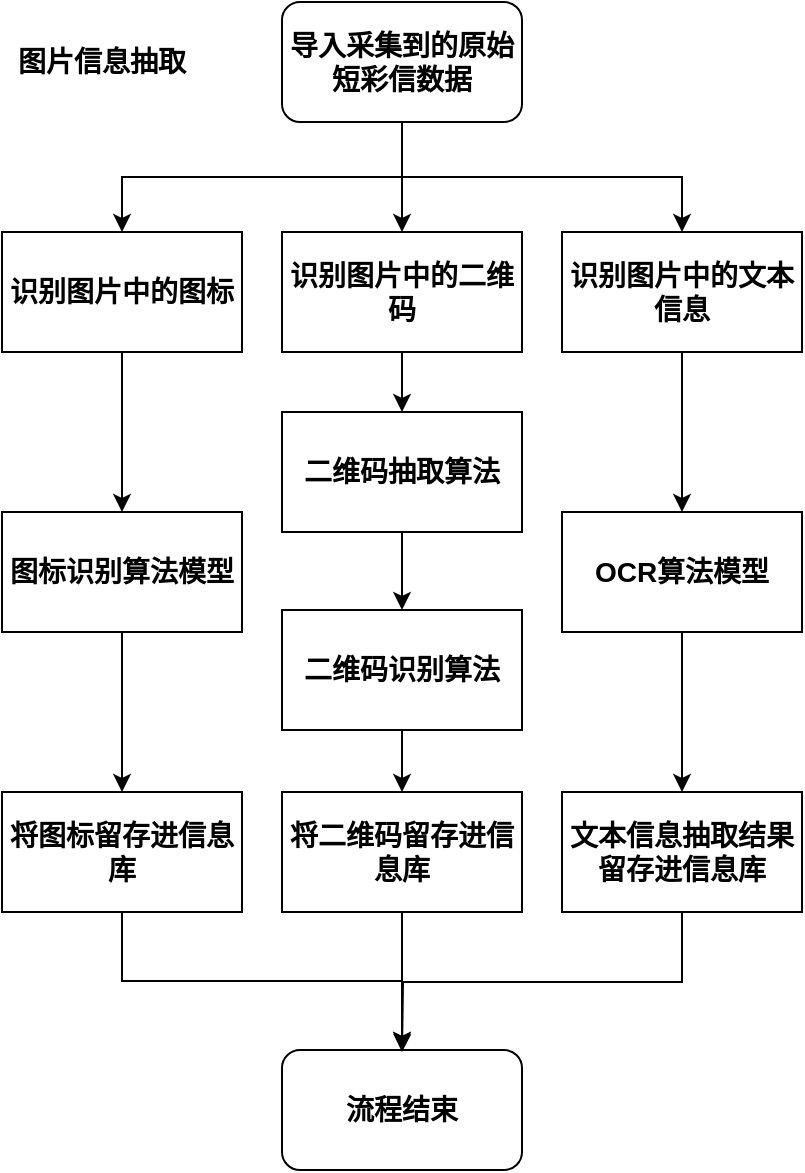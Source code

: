 <mxfile version="25.0.3">
  <diagram name="第 1 页" id="NvVxSHjYFr5sHnuyQMM8">
    <mxGraphModel dx="1434" dy="786" grid="1" gridSize="10" guides="1" tooltips="1" connect="1" arrows="1" fold="1" page="1" pageScale="1" pageWidth="827" pageHeight="1169" math="0" shadow="0">
      <root>
        <mxCell id="0" />
        <mxCell id="1" parent="0" />
        <mxCell id="m1h7p15OTrPL5L8uefuT-1" value="图片信息抽取" style="text;html=1;align=center;verticalAlign=middle;whiteSpace=wrap;rounded=0;fontSize=14;fontStyle=1" vertex="1" parent="1">
          <mxGeometry x="214" y="655" width="100" height="30" as="geometry" />
        </mxCell>
        <mxCell id="m1h7p15OTrPL5L8uefuT-2" value="" style="edgeStyle=orthogonalEdgeStyle;rounded=0;orthogonalLoop=1;jettySize=auto;html=1;" edge="1" parent="1" source="m1h7p15OTrPL5L8uefuT-5" target="m1h7p15OTrPL5L8uefuT-10">
          <mxGeometry relative="1" as="geometry" />
        </mxCell>
        <mxCell id="m1h7p15OTrPL5L8uefuT-3" style="edgeStyle=orthogonalEdgeStyle;rounded=0;orthogonalLoop=1;jettySize=auto;html=1;exitX=0.5;exitY=1;exitDx=0;exitDy=0;" edge="1" parent="1" source="m1h7p15OTrPL5L8uefuT-5" target="m1h7p15OTrPL5L8uefuT-8">
          <mxGeometry relative="1" as="geometry" />
        </mxCell>
        <mxCell id="m1h7p15OTrPL5L8uefuT-4" style="edgeStyle=orthogonalEdgeStyle;rounded=0;orthogonalLoop=1;jettySize=auto;html=1;exitX=0.5;exitY=1;exitDx=0;exitDy=0;entryX=0.5;entryY=0;entryDx=0;entryDy=0;" edge="1" parent="1" source="m1h7p15OTrPL5L8uefuT-5" target="m1h7p15OTrPL5L8uefuT-12">
          <mxGeometry relative="1" as="geometry" />
        </mxCell>
        <mxCell id="m1h7p15OTrPL5L8uefuT-5" value="导入采集到的原始短彩信数据" style="rounded=1;whiteSpace=wrap;html=1;fontSize=14;fontStyle=1" vertex="1" parent="1">
          <mxGeometry x="354" y="640" width="120" height="60" as="geometry" />
        </mxCell>
        <mxCell id="m1h7p15OTrPL5L8uefuT-6" value="流程结束" style="rounded=1;whiteSpace=wrap;html=1;fontSize=14;fontStyle=1" vertex="1" parent="1">
          <mxGeometry x="354" y="1164" width="120" height="60" as="geometry" />
        </mxCell>
        <mxCell id="m1h7p15OTrPL5L8uefuT-7" value="" style="edgeStyle=orthogonalEdgeStyle;rounded=0;orthogonalLoop=1;jettySize=auto;html=1;" edge="1" parent="1" source="m1h7p15OTrPL5L8uefuT-26" target="m1h7p15OTrPL5L8uefuT-18">
          <mxGeometry relative="1" as="geometry" />
        </mxCell>
        <mxCell id="m1h7p15OTrPL5L8uefuT-8" value="识别图片中的图标" style="rounded=0;whiteSpace=wrap;html=1;fontSize=14;fontStyle=1" vertex="1" parent="1">
          <mxGeometry x="214" y="755" width="120" height="60" as="geometry" />
        </mxCell>
        <mxCell id="m1h7p15OTrPL5L8uefuT-9" style="edgeStyle=orthogonalEdgeStyle;rounded=0;orthogonalLoop=1;jettySize=auto;html=1;exitX=0.5;exitY=1;exitDx=0;exitDy=0;entryX=0.5;entryY=0;entryDx=0;entryDy=0;" edge="1" parent="1" source="m1h7p15OTrPL5L8uefuT-10" target="m1h7p15OTrPL5L8uefuT-20">
          <mxGeometry relative="1" as="geometry" />
        </mxCell>
        <mxCell id="m1h7p15OTrPL5L8uefuT-10" value="识别图片中的二维码" style="rounded=0;whiteSpace=wrap;html=1;fontSize=14;fontStyle=1" vertex="1" parent="1">
          <mxGeometry x="354" y="755" width="120" height="60" as="geometry" />
        </mxCell>
        <mxCell id="m1h7p15OTrPL5L8uefuT-11" value="" style="edgeStyle=orthogonalEdgeStyle;rounded=0;orthogonalLoop=1;jettySize=auto;html=1;" edge="1" parent="1" source="m1h7p15OTrPL5L8uefuT-24" target="m1h7p15OTrPL5L8uefuT-16">
          <mxGeometry relative="1" as="geometry" />
        </mxCell>
        <mxCell id="m1h7p15OTrPL5L8uefuT-12" value="识别图片中的文本信息" style="rounded=0;whiteSpace=wrap;html=1;fontSize=14;fontStyle=1" vertex="1" parent="1">
          <mxGeometry x="494" y="755" width="120" height="60" as="geometry" />
        </mxCell>
        <mxCell id="m1h7p15OTrPL5L8uefuT-13" style="edgeStyle=orthogonalEdgeStyle;rounded=0;orthogonalLoop=1;jettySize=auto;html=1;exitX=0.5;exitY=1;exitDx=0;exitDy=0;entryX=0.5;entryY=0;entryDx=0;entryDy=0;" edge="1" parent="1" source="m1h7p15OTrPL5L8uefuT-14" target="m1h7p15OTrPL5L8uefuT-6">
          <mxGeometry relative="1" as="geometry">
            <mxPoint x="414" y="1155" as="targetPoint" />
          </mxGeometry>
        </mxCell>
        <mxCell id="m1h7p15OTrPL5L8uefuT-14" value="将二维码留存进信息库" style="rounded=0;whiteSpace=wrap;html=1;fontSize=14;fontStyle=1" vertex="1" parent="1">
          <mxGeometry x="354" y="1035" width="120" height="60" as="geometry" />
        </mxCell>
        <mxCell id="m1h7p15OTrPL5L8uefuT-15" style="edgeStyle=orthogonalEdgeStyle;rounded=0;orthogonalLoop=1;jettySize=auto;html=1;exitX=0.5;exitY=1;exitDx=0;exitDy=0;" edge="1" parent="1" source="m1h7p15OTrPL5L8uefuT-16">
          <mxGeometry relative="1" as="geometry">
            <mxPoint x="414" y="1165" as="targetPoint" />
          </mxGeometry>
        </mxCell>
        <mxCell id="m1h7p15OTrPL5L8uefuT-16" value="文本信息抽取结果留存进信息库" style="rounded=0;whiteSpace=wrap;html=1;fontSize=14;fontStyle=1" vertex="1" parent="1">
          <mxGeometry x="494" y="1035" width="120" height="60" as="geometry" />
        </mxCell>
        <mxCell id="m1h7p15OTrPL5L8uefuT-17" style="edgeStyle=orthogonalEdgeStyle;rounded=0;orthogonalLoop=1;jettySize=auto;html=1;exitX=0.5;exitY=1;exitDx=0;exitDy=0;entryX=0.5;entryY=0;entryDx=0;entryDy=0;" edge="1" parent="1" source="m1h7p15OTrPL5L8uefuT-18" target="m1h7p15OTrPL5L8uefuT-6">
          <mxGeometry relative="1" as="geometry" />
        </mxCell>
        <mxCell id="m1h7p15OTrPL5L8uefuT-18" value="将图标留存进信息库" style="rounded=0;whiteSpace=wrap;html=1;fontSize=14;fontStyle=1" vertex="1" parent="1">
          <mxGeometry x="214" y="1035" width="120" height="60" as="geometry" />
        </mxCell>
        <mxCell id="m1h7p15OTrPL5L8uefuT-19" style="edgeStyle=orthogonalEdgeStyle;rounded=0;orthogonalLoop=1;jettySize=auto;html=1;exitX=0.5;exitY=1;exitDx=0;exitDy=0;entryX=0.5;entryY=0;entryDx=0;entryDy=0;" edge="1" parent="1" source="m1h7p15OTrPL5L8uefuT-20" target="m1h7p15OTrPL5L8uefuT-22">
          <mxGeometry relative="1" as="geometry" />
        </mxCell>
        <mxCell id="m1h7p15OTrPL5L8uefuT-20" value="二维码抽取算法" style="rounded=0;whiteSpace=wrap;html=1;fontSize=14;fontStyle=1" vertex="1" parent="1">
          <mxGeometry x="354" y="845" width="120" height="60" as="geometry" />
        </mxCell>
        <mxCell id="m1h7p15OTrPL5L8uefuT-21" style="edgeStyle=orthogonalEdgeStyle;rounded=0;orthogonalLoop=1;jettySize=auto;html=1;exitX=0.5;exitY=1;exitDx=0;exitDy=0;entryX=0.5;entryY=0;entryDx=0;entryDy=0;" edge="1" parent="1" source="m1h7p15OTrPL5L8uefuT-22" target="m1h7p15OTrPL5L8uefuT-14">
          <mxGeometry relative="1" as="geometry" />
        </mxCell>
        <mxCell id="m1h7p15OTrPL5L8uefuT-22" value="二维码识别算法" style="rounded=0;whiteSpace=wrap;html=1;fontSize=14;fontStyle=1" vertex="1" parent="1">
          <mxGeometry x="354" y="944" width="120" height="60" as="geometry" />
        </mxCell>
        <mxCell id="m1h7p15OTrPL5L8uefuT-23" value="" style="edgeStyle=orthogonalEdgeStyle;rounded=0;orthogonalLoop=1;jettySize=auto;html=1;" edge="1" parent="1" source="m1h7p15OTrPL5L8uefuT-12" target="m1h7p15OTrPL5L8uefuT-24">
          <mxGeometry relative="1" as="geometry">
            <mxPoint x="554" y="815" as="sourcePoint" />
            <mxPoint x="554" y="1035" as="targetPoint" />
          </mxGeometry>
        </mxCell>
        <mxCell id="m1h7p15OTrPL5L8uefuT-24" value="OCR算法模型" style="rounded=0;whiteSpace=wrap;html=1;fontSize=14;fontStyle=1" vertex="1" parent="1">
          <mxGeometry x="494" y="895" width="120" height="60" as="geometry" />
        </mxCell>
        <mxCell id="m1h7p15OTrPL5L8uefuT-25" value="" style="edgeStyle=orthogonalEdgeStyle;rounded=0;orthogonalLoop=1;jettySize=auto;html=1;" edge="1" parent="1" source="m1h7p15OTrPL5L8uefuT-8" target="m1h7p15OTrPL5L8uefuT-26">
          <mxGeometry relative="1" as="geometry">
            <mxPoint x="274" y="815" as="sourcePoint" />
            <mxPoint x="274" y="1035" as="targetPoint" />
          </mxGeometry>
        </mxCell>
        <mxCell id="m1h7p15OTrPL5L8uefuT-26" value="图标识别算法模型" style="rounded=0;whiteSpace=wrap;html=1;fontSize=14;fontStyle=1" vertex="1" parent="1">
          <mxGeometry x="214" y="895" width="120" height="60" as="geometry" />
        </mxCell>
      </root>
    </mxGraphModel>
  </diagram>
</mxfile>
